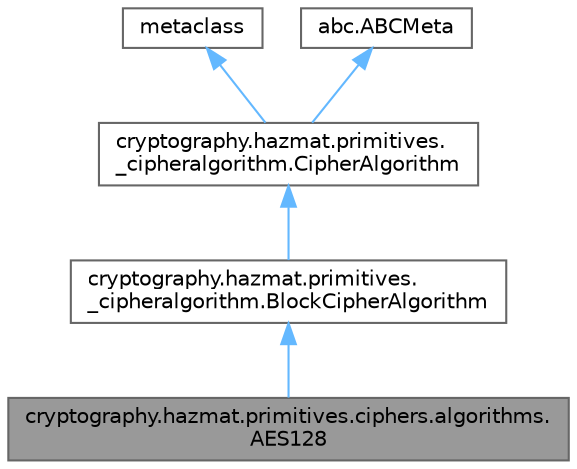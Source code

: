 digraph "cryptography.hazmat.primitives.ciphers.algorithms.AES128"
{
 // LATEX_PDF_SIZE
  bgcolor="transparent";
  edge [fontname=Helvetica,fontsize=10,labelfontname=Helvetica,labelfontsize=10];
  node [fontname=Helvetica,fontsize=10,shape=box,height=0.2,width=0.4];
  Node1 [id="Node000001",label="cryptography.hazmat.primitives.ciphers.algorithms.\lAES128",height=0.2,width=0.4,color="gray40", fillcolor="grey60", style="filled", fontcolor="black",tooltip=" "];
  Node2 -> Node1 [id="edge1_Node000001_Node000002",dir="back",color="steelblue1",style="solid",tooltip=" "];
  Node2 [id="Node000002",label="cryptography.hazmat.primitives.\l_cipheralgorithm.BlockCipherAlgorithm",height=0.2,width=0.4,color="gray40", fillcolor="white", style="filled",URL="$classcryptography_1_1hazmat_1_1primitives_1_1__cipheralgorithm_1_1_block_cipher_algorithm.html",tooltip=" "];
  Node3 -> Node2 [id="edge2_Node000002_Node000003",dir="back",color="steelblue1",style="solid",tooltip=" "];
  Node3 [id="Node000003",label="cryptography.hazmat.primitives.\l_cipheralgorithm.CipherAlgorithm",height=0.2,width=0.4,color="gray40", fillcolor="white", style="filled",URL="$classcryptography_1_1hazmat_1_1primitives_1_1__cipheralgorithm_1_1_cipher_algorithm.html",tooltip=" "];
  Node4 -> Node3 [id="edge3_Node000003_Node000004",dir="back",color="steelblue1",style="solid",tooltip=" "];
  Node4 [id="Node000004",label="metaclass",height=0.2,width=0.4,color="gray40", fillcolor="white", style="filled",tooltip=" "];
  Node5 -> Node3 [id="edge4_Node000003_Node000005",dir="back",color="steelblue1",style="solid",tooltip=" "];
  Node5 [id="Node000005",label="abc.ABCMeta",height=0.2,width=0.4,color="gray40", fillcolor="white", style="filled",tooltip=" "];
}
